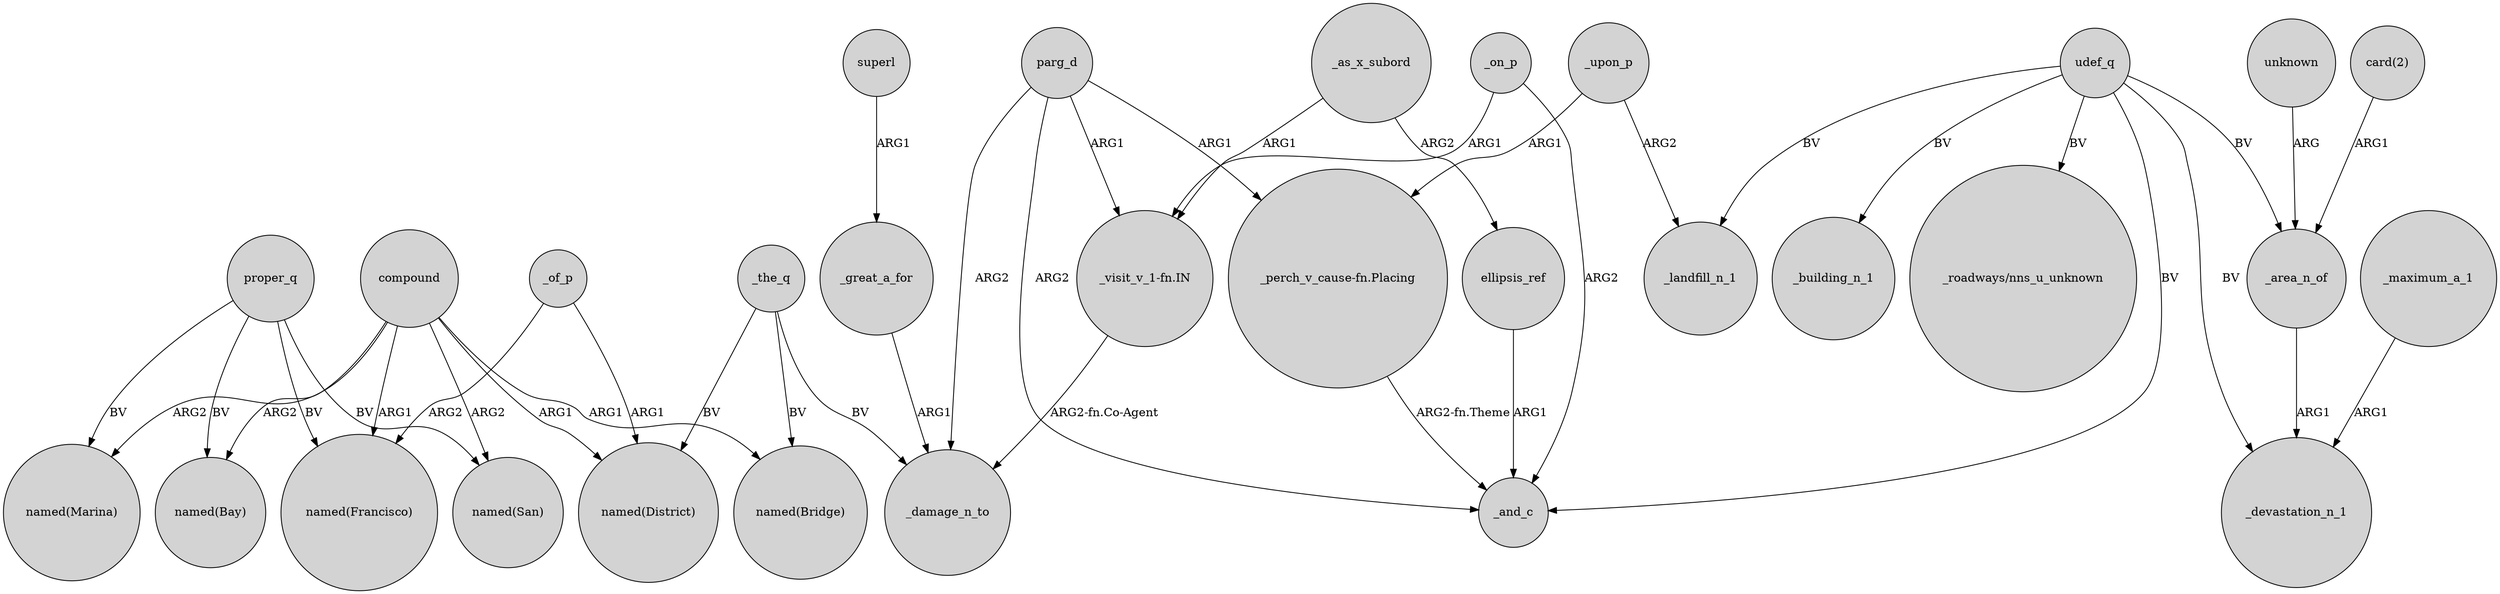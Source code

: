 digraph {
	node [shape=circle style=filled]
	_the_q -> "named(District)" [label=BV]
	parg_d -> "_perch_v_cause-fn.Placing" [label=ARG1]
	_upon_p -> _landfill_n_1 [label=ARG2]
	proper_q -> "named(Bay)" [label=BV]
	udef_q -> _building_n_1 [label=BV]
	proper_q -> "named(Francisco)" [label=BV]
	compound -> "named(San)" [label=ARG2]
	_on_p -> "_visit_v_1-fn.IN" [label=ARG1]
	udef_q -> "_roadways/nns_u_unknown" [label=BV]
	unknown -> _area_n_of [label=ARG]
	"card(2)" -> _area_n_of [label=ARG1]
	_area_n_of -> _devastation_n_1 [label=ARG1]
	compound -> "named(District)" [label=ARG1]
	parg_d -> _and_c [label=ARG2]
	proper_q -> "named(Marina)" [label=BV]
	_as_x_subord -> "_visit_v_1-fn.IN" [label=ARG1]
	_upon_p -> "_perch_v_cause-fn.Placing" [label=ARG1]
	"_visit_v_1-fn.IN" -> _damage_n_to [label="ARG2-fn.Co-Agent"]
	superl -> _great_a_for [label=ARG1]
	_of_p -> "named(District)" [label=ARG1]
	compound -> "named(Francisco)" [label=ARG1]
	compound -> "named(Bridge)" [label=ARG1]
	_maximum_a_1 -> _devastation_n_1 [label=ARG1]
	parg_d -> _damage_n_to [label=ARG2]
	compound -> "named(Bay)" [label=ARG2]
	compound -> "named(Marina)" [label=ARG2]
	_on_p -> _and_c [label=ARG2]
	_as_x_subord -> ellipsis_ref [label=ARG2]
	ellipsis_ref -> _and_c [label=ARG1]
	_great_a_for -> _damage_n_to [label=ARG1]
	proper_q -> "named(San)" [label=BV]
	udef_q -> _devastation_n_1 [label=BV]
	_the_q -> _damage_n_to [label=BV]
	udef_q -> _and_c [label=BV]
	_the_q -> "named(Bridge)" [label=BV]
	udef_q -> _area_n_of [label=BV]
	_of_p -> "named(Francisco)" [label=ARG2]
	parg_d -> "_visit_v_1-fn.IN" [label=ARG1]
	"_perch_v_cause-fn.Placing" -> _and_c [label="ARG2-fn.Theme"]
	udef_q -> _landfill_n_1 [label=BV]
}

